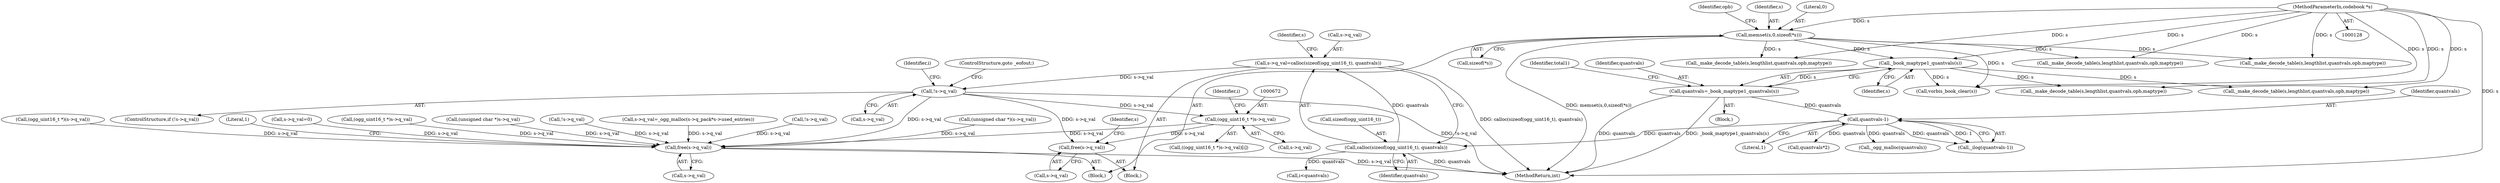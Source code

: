 digraph "0_Android_eeb4e45d5683f88488c083ecf142dc89bc3f0b47_8@pointer" {
"1000671" [label="(Call,(ogg_uint16_t *)s->q_val)"];
"1000655" [label="(Call,!s->q_val)"];
"1000646" [label="(Call,s->q_val=calloc(sizeof(ogg_uint16_t), quantvals))"];
"1000650" [label="(Call,calloc(sizeof(ogg_uint16_t), quantvals))"];
"1000622" [label="(Call,quantvals-1)"];
"1000582" [label="(Call,quantvals=_book_maptype1_quantvals(s))"];
"1000584" [label="(Call,_book_maptype1_quantvals(s))"];
"1000143" [label="(Call,memset(s,0,sizeof(*s)))"];
"1000130" [label="(MethodParameterIn,codebook *s)"];
"1000741" [label="(Call,free(s->q_val))"];
"1001170" [label="(Call,free(s->q_val))"];
"1000584" [label="(Call,_book_maptype1_quantvals(s))"];
"1000653" [label="(Identifier,quantvals)"];
"1000654" [label="(ControlStructure,if (!s->q_val))"];
"1000822" [label="(Call,(ogg_uint16_t *)s->q_val)"];
"1001171" [label="(Call,s->q_val)"];
"1000533" [label="(Block,)"];
"1000646" [label="(Call,s->q_val=calloc(sizeof(ogg_uint16_t), quantvals))"];
"1000645" [label="(Block,)"];
"1000146" [label="(Call,sizeof(*s))"];
"1000676" [label="(Identifier,i)"];
"1000970" [label="(Call,_make_decode_table(s,lengthlist,quantvals,opb,maptype))"];
"1000664" [label="(Call,i<quantvals)"];
"1000782" [label="(Call,(unsigned char *)s->q_val)"];
"1000670" [label="(Call,((ogg_uint16_t *)s->q_val)[i])"];
"1000573" [label="(Call,_make_decode_table(s,lengthlist,quantvals,opb,maptype))"];
"1000131" [label="(Block,)"];
"1000656" [label="(Call,s->q_val)"];
"1000766" [label="(Call,!s->q_val)"];
"1000144" [label="(Identifier,s)"];
"1001043" [label="(Call,s->q_val=_ogg_malloc(s->q_pack*s->used_entries))"];
"1000806" [label="(Call,!s->q_val)"];
"1000650" [label="(Call,calloc(sizeof(ogg_uint16_t), quantvals))"];
"1001079" [label="(Call,(unsigned char *)(s->q_val))"];
"1000741" [label="(Call,free(s->q_val))"];
"1000673" [label="(Call,s->q_val)"];
"1001177" [label="(MethodReturn,int)"];
"1000742" [label="(Call,s->q_val)"];
"1000589" [label="(Identifier,total1)"];
"1000145" [label="(Literal,0)"];
"1000671" [label="(Call,(ogg_uint16_t *)s->q_val)"];
"1001111" [label="(Call,(ogg_uint16_t *)(s->q_val))"];
"1000130" [label="(MethodParameterIn,codebook *s)"];
"1000657" [label="(Identifier,s)"];
"1000647" [label="(Call,s->q_val)"];
"1000622" [label="(Call,quantvals-1)"];
"1000651" [label="(Call,sizeof(ogg_uint16_t))"];
"1000624" [label="(Literal,1)"];
"1000582" [label="(Call,quantvals=_book_maptype1_quantvals(s))"];
"1000733" [label="(Call,_make_decode_table(s,lengthlist,quantvals,opb,maptype))"];
"1001166" [label="(Call,vorbis_book_clear(s))"];
"1000623" [label="(Identifier,quantvals)"];
"1000662" [label="(Identifier,i)"];
"1001170" [label="(Call,free(s->q_val))"];
"1000152" [label="(Identifier,opb)"];
"1001176" [label="(Literal,1)"];
"1000745" [label="(Call,s->q_val=0)"];
"1000802" [label="(Call,quantvals*2)"];
"1000583" [label="(Identifier,quantvals)"];
"1000763" [label="(Call,_ogg_malloc(quantvals))"];
"1000747" [label="(Identifier,s)"];
"1000621" [label="(Call,_ilog(quantvals-1))"];
"1000585" [label="(Identifier,s)"];
"1000893" [label="(Call,_make_decode_table(s,lengthlist,quantvals,opb,maptype))"];
"1000655" [label="(Call,!s->q_val)"];
"1001021" [label="(Call,_make_decode_table(s,lengthlist,quantvals,opb,maptype))"];
"1000659" [label="(ControlStructure,goto _eofout;)"];
"1000143" [label="(Call,memset(s,0,sizeof(*s)))"];
"1000671" -> "1000670"  [label="AST: "];
"1000671" -> "1000673"  [label="CFG: "];
"1000672" -> "1000671"  [label="AST: "];
"1000673" -> "1000671"  [label="AST: "];
"1000676" -> "1000671"  [label="CFG: "];
"1000655" -> "1000671"  [label="DDG: s->q_val"];
"1000671" -> "1000741"  [label="DDG: s->q_val"];
"1000671" -> "1001170"  [label="DDG: s->q_val"];
"1000655" -> "1000654"  [label="AST: "];
"1000655" -> "1000656"  [label="CFG: "];
"1000656" -> "1000655"  [label="AST: "];
"1000659" -> "1000655"  [label="CFG: "];
"1000662" -> "1000655"  [label="CFG: "];
"1000655" -> "1001177"  [label="DDG: !s->q_val"];
"1000646" -> "1000655"  [label="DDG: s->q_val"];
"1000655" -> "1000741"  [label="DDG: s->q_val"];
"1000655" -> "1001170"  [label="DDG: s->q_val"];
"1000646" -> "1000645"  [label="AST: "];
"1000646" -> "1000650"  [label="CFG: "];
"1000647" -> "1000646"  [label="AST: "];
"1000650" -> "1000646"  [label="AST: "];
"1000657" -> "1000646"  [label="CFG: "];
"1000646" -> "1001177"  [label="DDG: calloc(sizeof(ogg_uint16_t), quantvals)"];
"1000650" -> "1000646"  [label="DDG: quantvals"];
"1000650" -> "1000653"  [label="CFG: "];
"1000651" -> "1000650"  [label="AST: "];
"1000653" -> "1000650"  [label="AST: "];
"1000650" -> "1001177"  [label="DDG: quantvals"];
"1000622" -> "1000650"  [label="DDG: quantvals"];
"1000650" -> "1000664"  [label="DDG: quantvals"];
"1000622" -> "1000621"  [label="AST: "];
"1000622" -> "1000624"  [label="CFG: "];
"1000623" -> "1000622"  [label="AST: "];
"1000624" -> "1000622"  [label="AST: "];
"1000621" -> "1000622"  [label="CFG: "];
"1000622" -> "1000621"  [label="DDG: quantvals"];
"1000622" -> "1000621"  [label="DDG: 1"];
"1000582" -> "1000622"  [label="DDG: quantvals"];
"1000622" -> "1000763"  [label="DDG: quantvals"];
"1000622" -> "1000802"  [label="DDG: quantvals"];
"1000582" -> "1000533"  [label="AST: "];
"1000582" -> "1000584"  [label="CFG: "];
"1000583" -> "1000582"  [label="AST: "];
"1000584" -> "1000582"  [label="AST: "];
"1000589" -> "1000582"  [label="CFG: "];
"1000582" -> "1001177"  [label="DDG: quantvals"];
"1000582" -> "1001177"  [label="DDG: _book_maptype1_quantvals(s)"];
"1000584" -> "1000582"  [label="DDG: s"];
"1000584" -> "1000585"  [label="CFG: "];
"1000585" -> "1000584"  [label="AST: "];
"1000143" -> "1000584"  [label="DDG: s"];
"1000130" -> "1000584"  [label="DDG: s"];
"1000584" -> "1000733"  [label="DDG: s"];
"1000584" -> "1000893"  [label="DDG: s"];
"1000584" -> "1001166"  [label="DDG: s"];
"1000143" -> "1000131"  [label="AST: "];
"1000143" -> "1000146"  [label="CFG: "];
"1000144" -> "1000143"  [label="AST: "];
"1000145" -> "1000143"  [label="AST: "];
"1000146" -> "1000143"  [label="AST: "];
"1000152" -> "1000143"  [label="CFG: "];
"1000143" -> "1001177"  [label="DDG: memset(s,0,sizeof(*s))"];
"1000130" -> "1000143"  [label="DDG: s"];
"1000143" -> "1000573"  [label="DDG: s"];
"1000143" -> "1000970"  [label="DDG: s"];
"1000143" -> "1001021"  [label="DDG: s"];
"1000143" -> "1001166"  [label="DDG: s"];
"1000130" -> "1000128"  [label="AST: "];
"1000130" -> "1001177"  [label="DDG: s"];
"1000130" -> "1000573"  [label="DDG: s"];
"1000130" -> "1000733"  [label="DDG: s"];
"1000130" -> "1000893"  [label="DDG: s"];
"1000130" -> "1000970"  [label="DDG: s"];
"1000130" -> "1001021"  [label="DDG: s"];
"1000130" -> "1001166"  [label="DDG: s"];
"1000741" -> "1000645"  [label="AST: "];
"1000741" -> "1000742"  [label="CFG: "];
"1000742" -> "1000741"  [label="AST: "];
"1000747" -> "1000741"  [label="CFG: "];
"1001170" -> "1000131"  [label="AST: "];
"1001170" -> "1001171"  [label="CFG: "];
"1001171" -> "1001170"  [label="AST: "];
"1001176" -> "1001170"  [label="CFG: "];
"1001170" -> "1001177"  [label="DDG: s->q_val"];
"1001111" -> "1001170"  [label="DDG: s->q_val"];
"1001043" -> "1001170"  [label="DDG: s->q_val"];
"1001079" -> "1001170"  [label="DDG: s->q_val"];
"1000806" -> "1001170"  [label="DDG: s->q_val"];
"1000822" -> "1001170"  [label="DDG: s->q_val"];
"1000766" -> "1001170"  [label="DDG: s->q_val"];
"1000745" -> "1001170"  [label="DDG: s->q_val"];
"1000782" -> "1001170"  [label="DDG: s->q_val"];
}
